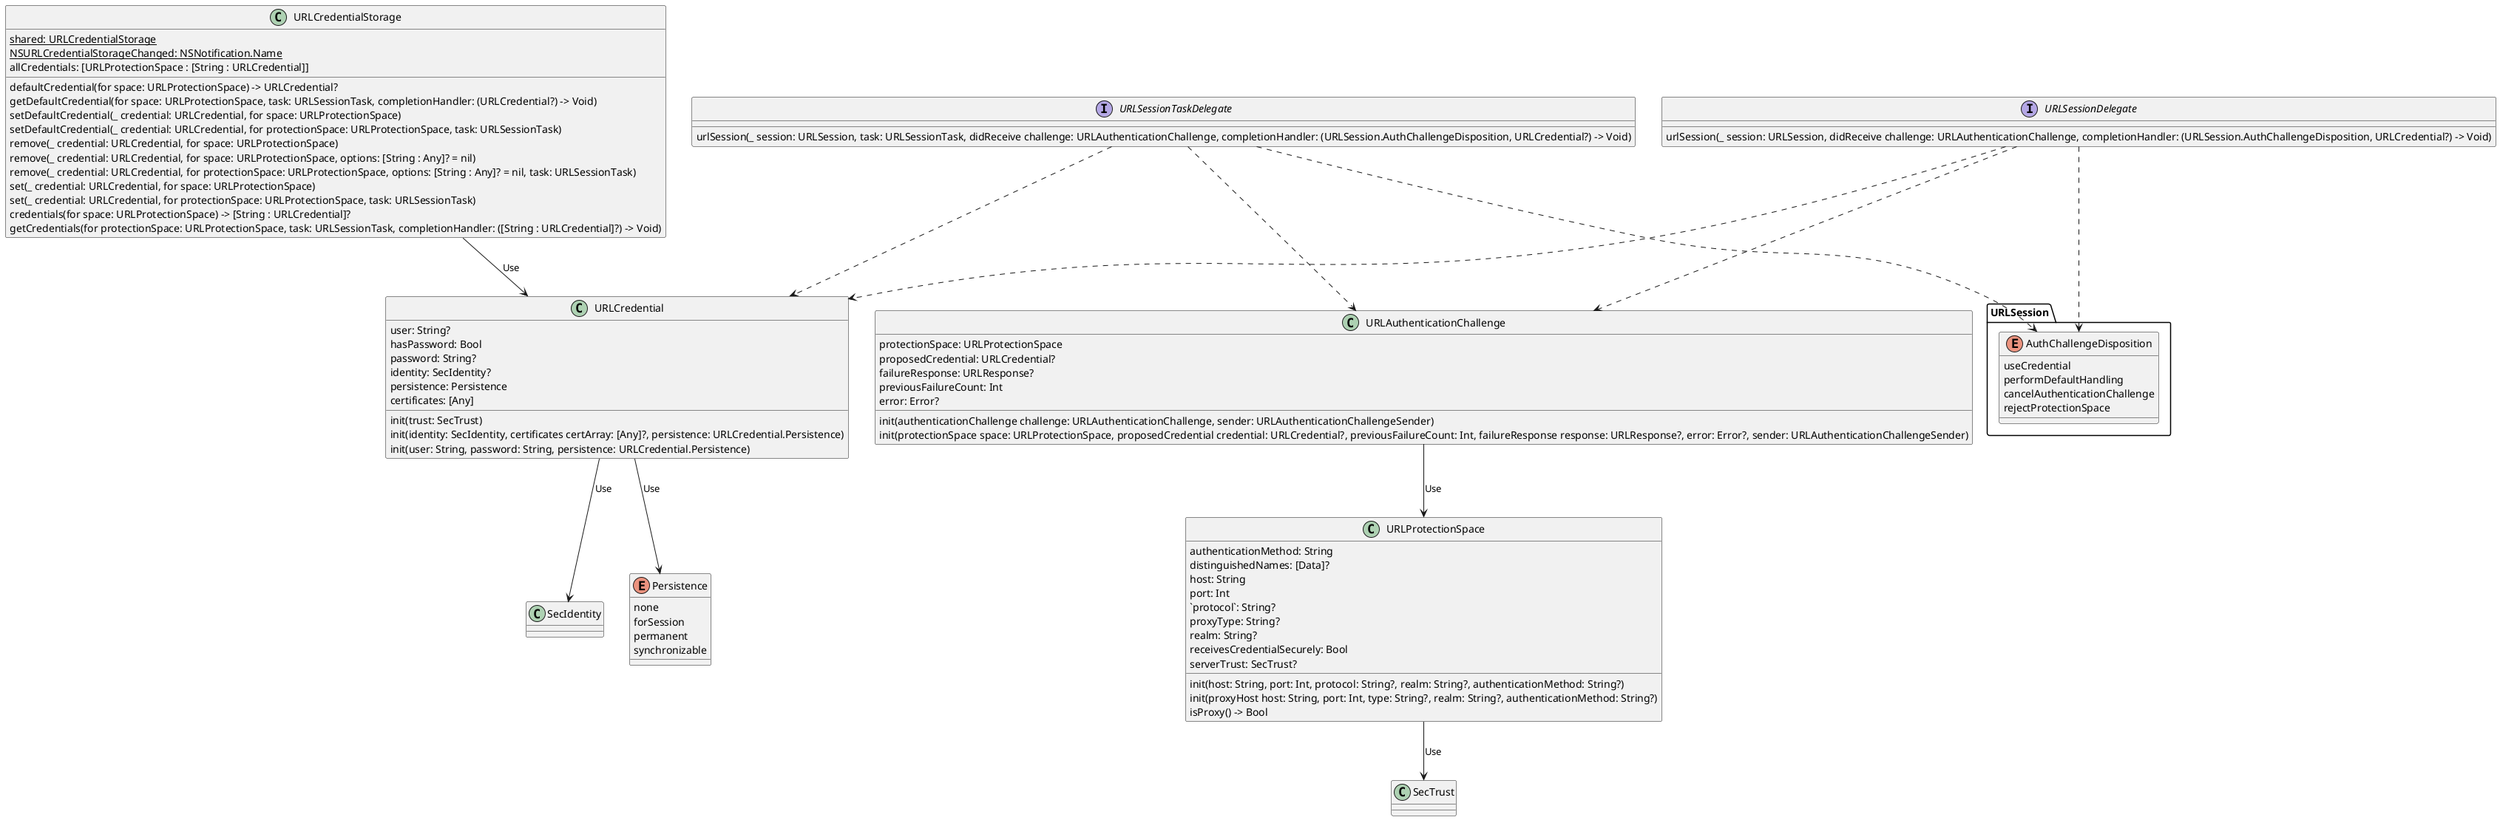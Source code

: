 @startuml Authentication and Credentials

interface URLSessionDelegate {
    urlSession(_ session: URLSession, didReceive challenge: URLAuthenticationChallenge, completionHandler: (URLSession.AuthChallengeDisposition, URLCredential?) -> Void)
}

interface URLSessionTaskDelegate {
    urlSession(_ session: URLSession, task: URLSessionTask, didReceive challenge: URLAuthenticationChallenge, completionHandler: (URLSession.AuthChallengeDisposition, URLCredential?) -> Void)
}

enum URLSession.AuthChallengeDisposition {
    useCredential
    performDefaultHandling
    cancelAuthenticationChallenge
    rejectProtectionSpace
}

class URLAuthenticationChallenge {
    protectionSpace: URLProtectionSpace
    proposedCredential: URLCredential?
    failureResponse: URLResponse?
    previousFailureCount: Int
    error: Error?

    init(authenticationChallenge challenge: URLAuthenticationChallenge, sender: URLAuthenticationChallengeSender)
    init(protectionSpace space: URLProtectionSpace, proposedCredential credential: URLCredential?, previousFailureCount: Int, failureResponse response: URLResponse?, error: Error?, sender: URLAuthenticationChallengeSender)
}

class URLCredential {
    user: String?
    hasPassword: Bool
    password: String?
    identity: SecIdentity?
    persistence: Persistence
    certificates: [Any]

    init(trust: SecTrust)
    init(identity: SecIdentity, certificates certArray: [Any]?, persistence: URLCredential.Persistence)
    init(user: String, password: String, persistence: URLCredential.Persistence)

}

enum Persistence {
    none
    forSession
    permanent
    synchronizable
}

class URLCredentialStorage {
    {static} shared: URLCredentialStorage
    {static} NSURLCredentialStorageChanged: NSNotification.Name
    allCredentials: [URLProtectionSpace : [String : URLCredential]]

    defaultCredential(for space: URLProtectionSpace) -> URLCredential?
    getDefaultCredential(for space: URLProtectionSpace, task: URLSessionTask, completionHandler: (URLCredential?) -> Void)
    setDefaultCredential(_ credential: URLCredential, for space: URLProtectionSpace)
    setDefaultCredential(_ credential: URLCredential, for protectionSpace: URLProtectionSpace, task: URLSessionTask)
    remove(_ credential: URLCredential, for space: URLProtectionSpace)
    remove(_ credential: URLCredential, for space: URLProtectionSpace, options: [String : Any]? = nil)
    remove(_ credential: URLCredential, for protectionSpace: URLProtectionSpace, options: [String : Any]? = nil, task: URLSessionTask)
    set(_ credential: URLCredential, for space: URLProtectionSpace)
    set(_ credential: URLCredential, for protectionSpace: URLProtectionSpace, task: URLSessionTask)
    credentials(for space: URLProtectionSpace) -> [String : URLCredential]?
    getCredentials(for protectionSpace: URLProtectionSpace, task: URLSessionTask, completionHandler: ([String : URLCredential]?) -> Void)
}

class URLProtectionSpace {
    authenticationMethod: String
    distinguishedNames: [Data]?
    host: String
    port: Int
    `protocol`: String?
    proxyType: String?
    realm: String?
    receivesCredentialSecurely: Bool
    serverTrust: SecTrust?

    init(host: String, port: Int, protocol: String?, realm: String?, authenticationMethod: String?)
    init(proxyHost host: String, port: Int, type: String?, realm: String?, authenticationMethod: String?)
    isProxy() -> Bool
}

class SecTrust {

}

class SecIdentity {

}

URLSessionDelegate ..> URLAuthenticationChallenge
URLSessionDelegate ..> URLSession.AuthChallengeDisposition
URLSessionDelegate ..> URLCredential
URLSessionTaskDelegate ..> URLAuthenticationChallenge
URLSessionTaskDelegate ..> URLSession.AuthChallengeDisposition
URLSessionTaskDelegate ..> URLCredential
URLAuthenticationChallenge --> URLProtectionSpace: Use
URLCredential --> Persistence: Use
URLCredential --> SecIdentity: Use
URLCredentialStorage --> URLCredential: Use
URLProtectionSpace --> SecTrust: Use

@enduml